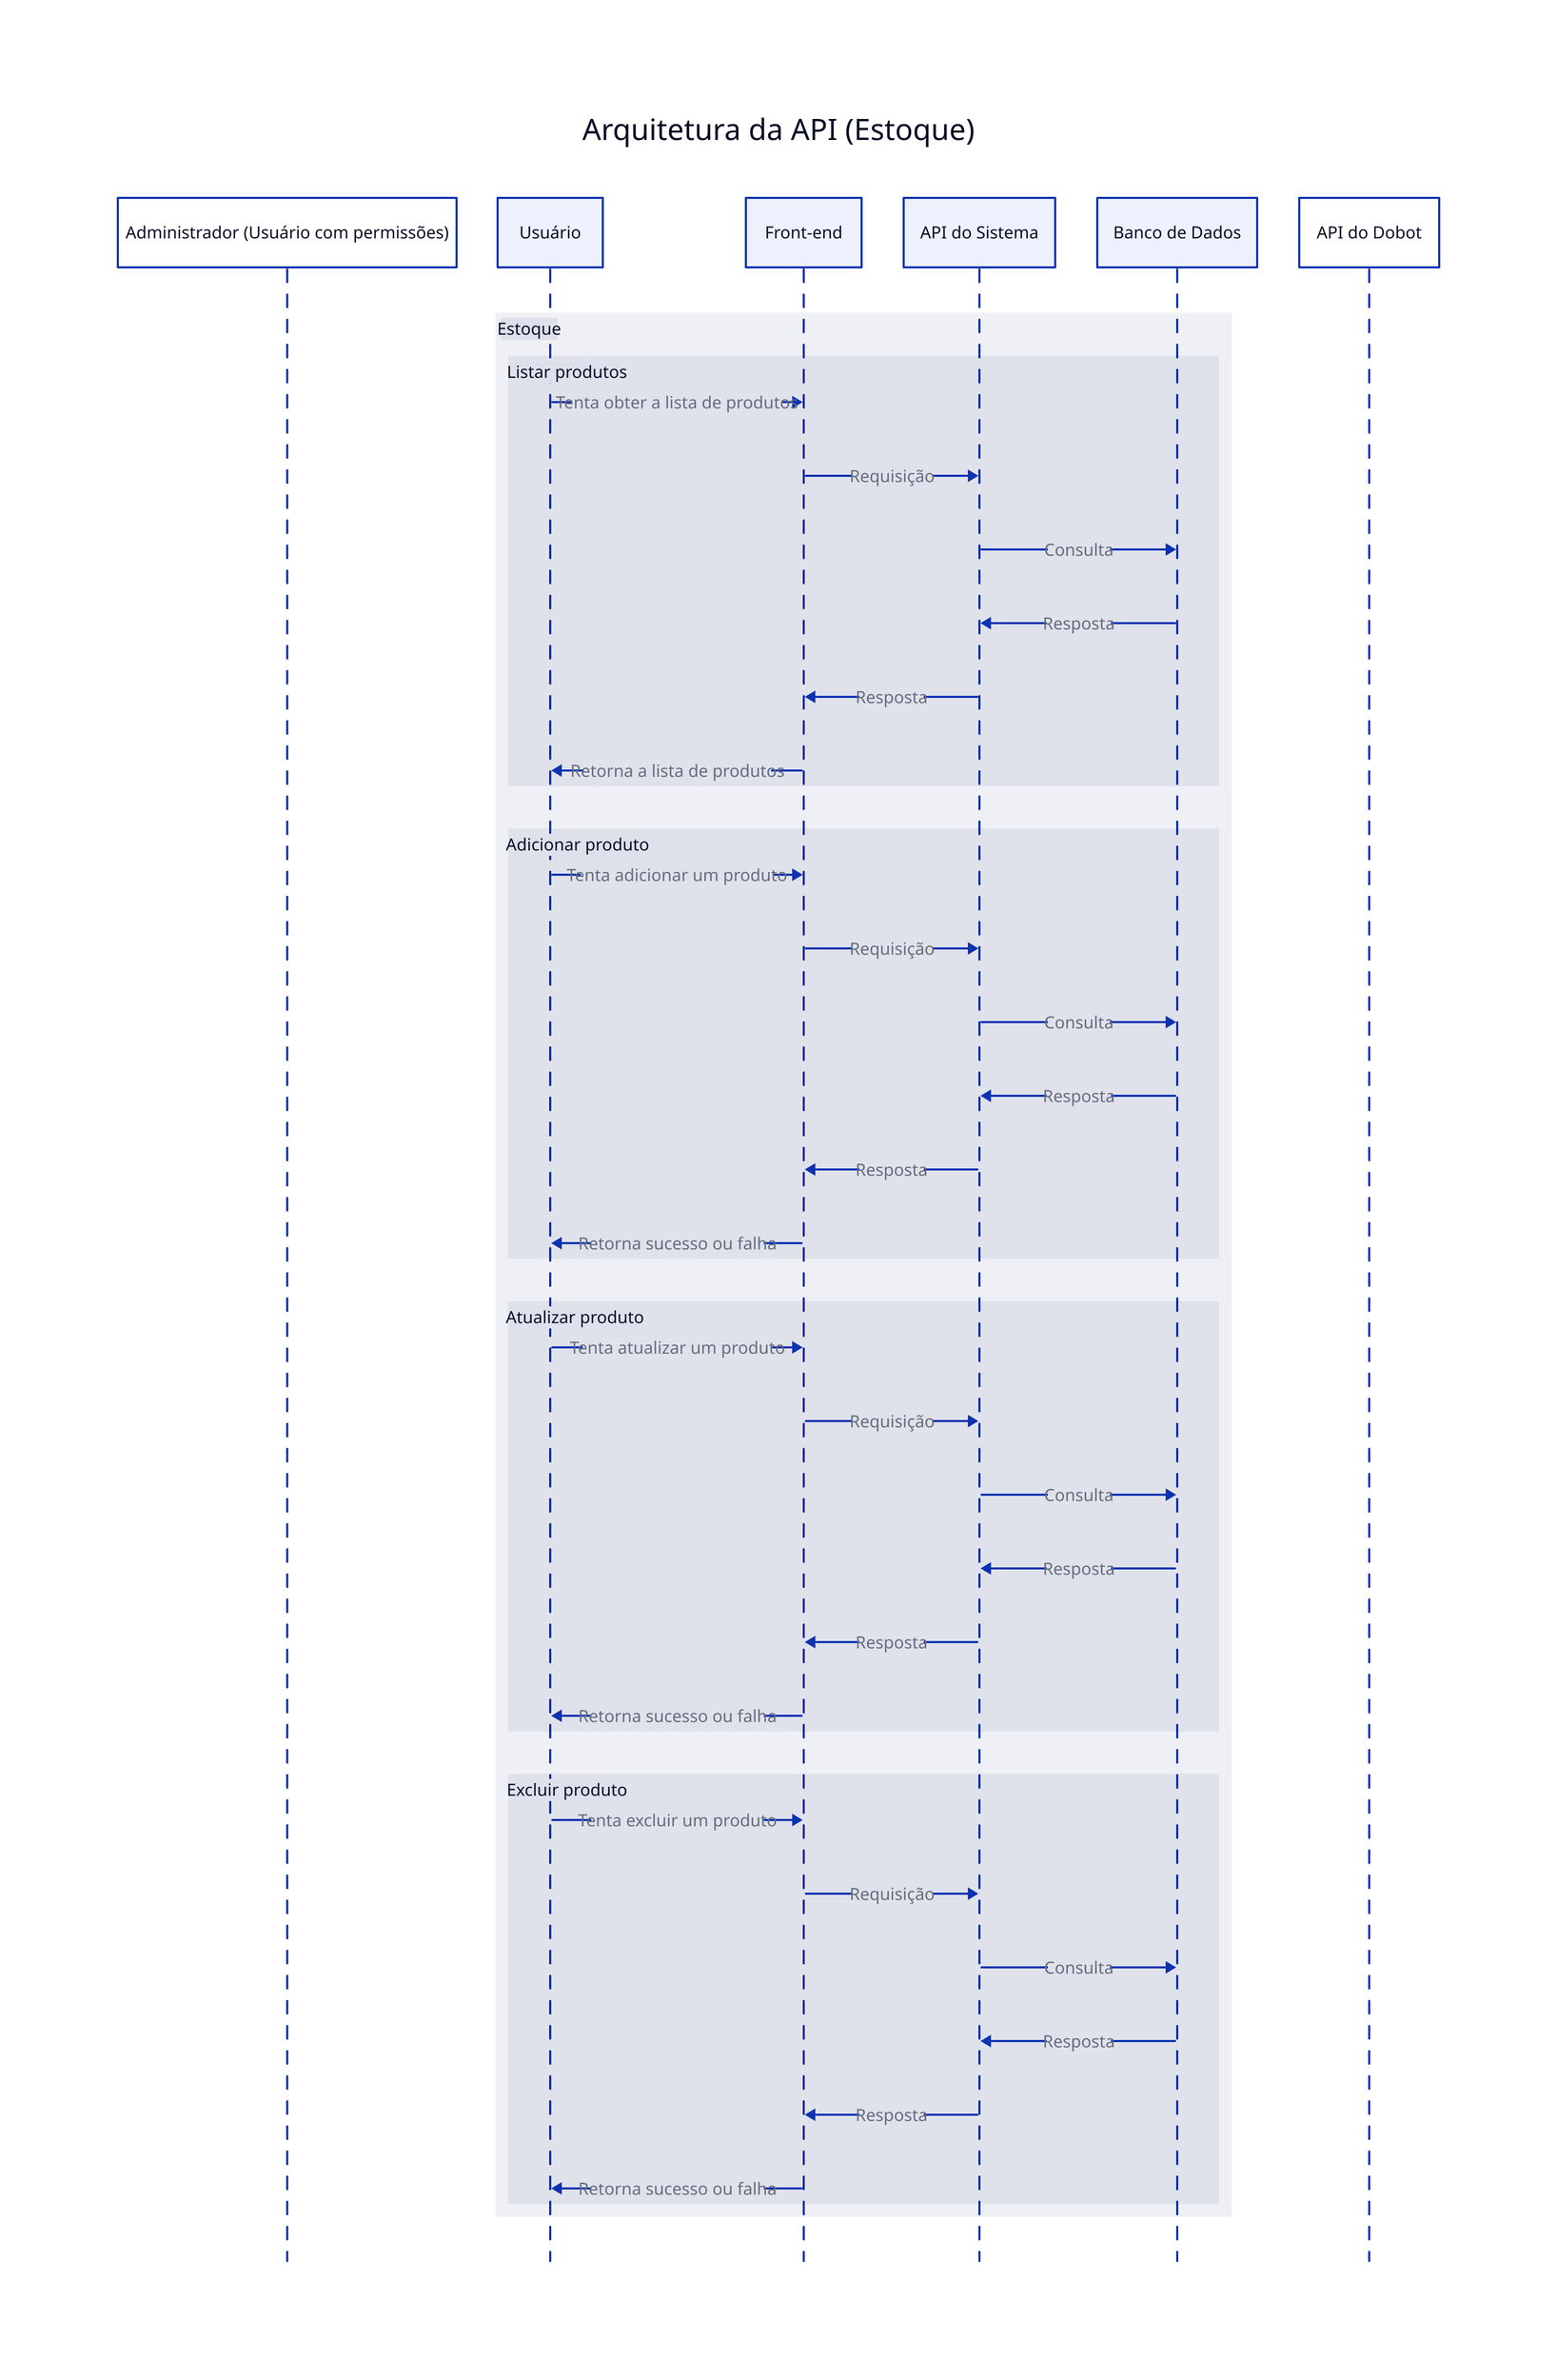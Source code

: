 Arquitetura da API (Estoque): {
    shape: sequence_diagram
    adm: Administrador (Usuário com permissões)
    usuario: Usuário
    front: Front-end
    back: API do Sistema
    db: Banco de Dados
    robo: API do Dobot

    Estoque: {
        
        Listar produtos: {
            usuario->front: Tenta obter a lista de produtos
            front->back: Requisição
            back->db: Consulta
            db->back: Resposta
            back->front: Resposta
            front->usuario: Retorna a lista de produtos
        }

        Adicionar produto: {
            usuario->front: Tenta adicionar um produto
            front->back: Requisição
            back->db: Consulta
            db->back: Resposta
            back->front: Resposta
            front->usuario: Retorna sucesso ou falha
        }

        Atualizar produto: {
            usuario->front: Tenta atualizar um produto
            front->back: Requisição
            back->db: Consulta
            db->back: Resposta
            back->front: Resposta
            front->usuario: Retorna sucesso ou falha
        }

        Excluir produto: {
            usuario->front: Tenta excluir um produto
            front->back: Requisição
            back->db: Consulta
            db->back: Resposta
            back->front: Resposta
            front->usuario: Retorna sucesso ou falha
        }
    }
}  